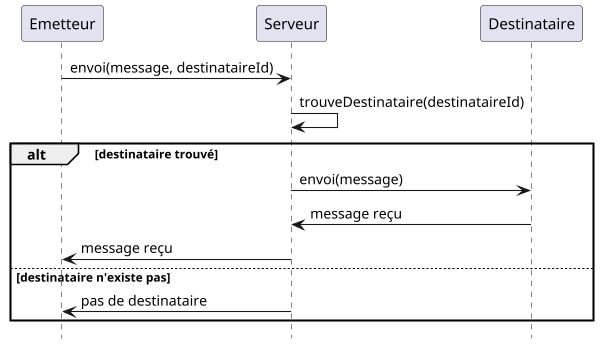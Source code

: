 @startuml Retour
scale 600*600
hide footbox

Emetteur -> Serveur: envoi(message, destinataireId)
Serveur -> Serveur: trouveDestinataire(destinataireId)
alt destinataire trouvé
Serveur -> Destinataire: envoi(message)
Destinataire -> Serveur: message reçu
Serveur -> Emetteur: message reçu
else destinataire n'existe pas
Serveur -> Emetteur: pas de destinataire
end
@enduml